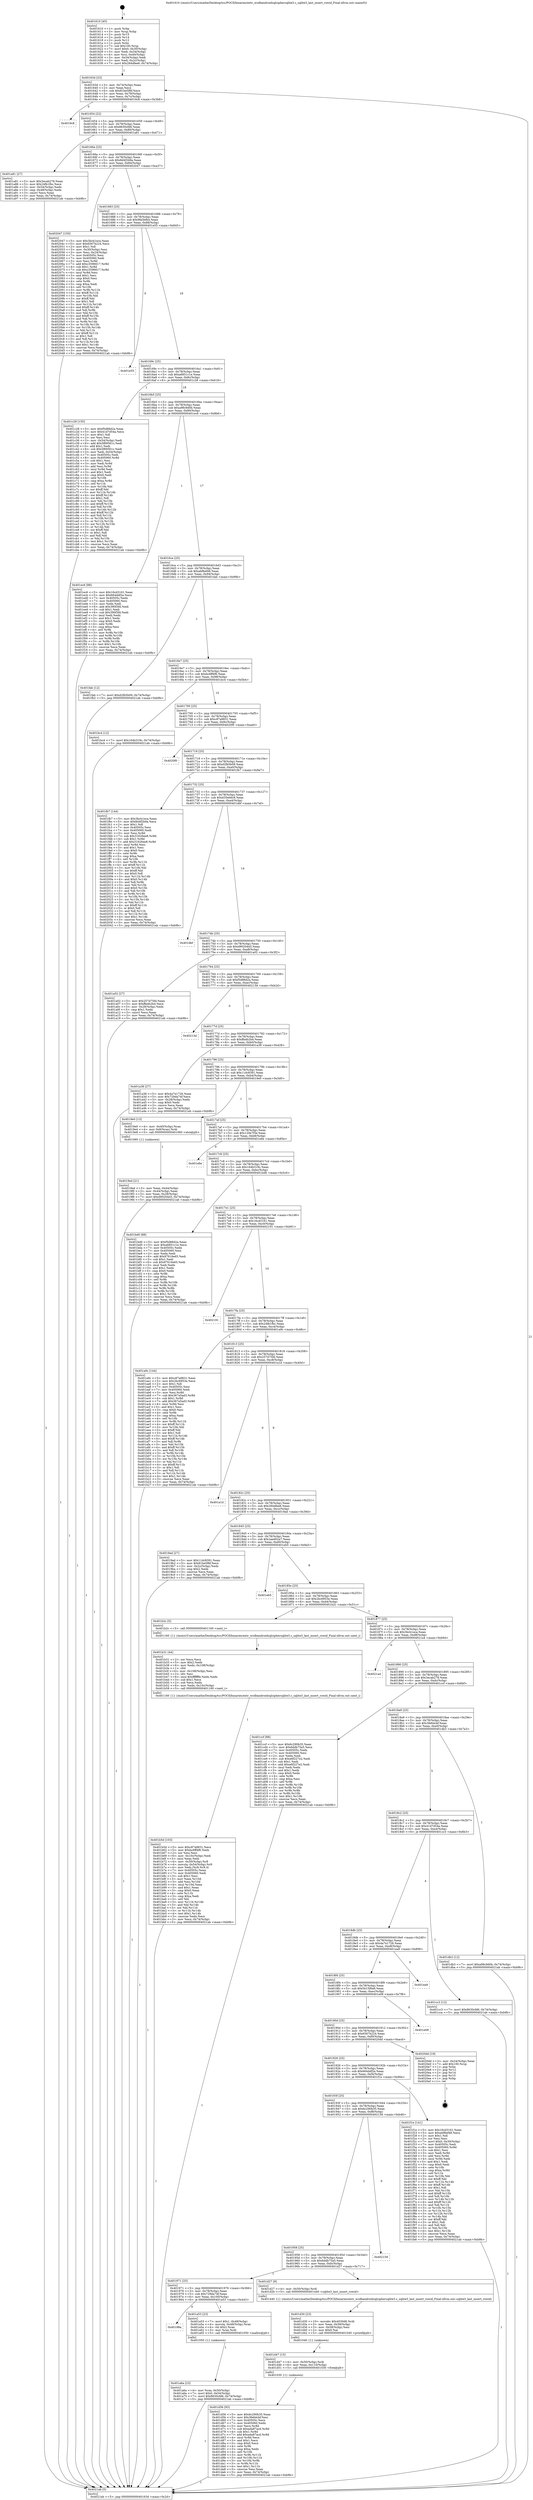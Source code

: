digraph "0x401610" {
  label = "0x401610 (/mnt/c/Users/mathe/Desktop/tcc/POCII/binaries/extr_wcdbandroidsqlciphersqlite3.c_sqlite3_last_insert_rowid_Final-ollvm.out::main(0))"
  labelloc = "t"
  node[shape=record]

  Entry [label="",width=0.3,height=0.3,shape=circle,fillcolor=black,style=filled]
  "0x40163d" [label="{
     0x40163d [23]\l
     | [instrs]\l
     &nbsp;&nbsp;0x40163d \<+3\>: mov -0x74(%rbp),%eax\l
     &nbsp;&nbsp;0x401640 \<+2\>: mov %eax,%ecx\l
     &nbsp;&nbsp;0x401642 \<+6\>: sub $0x81be5f6f,%ecx\l
     &nbsp;&nbsp;0x401648 \<+3\>: mov %eax,-0x78(%rbp)\l
     &nbsp;&nbsp;0x40164b \<+3\>: mov %ecx,-0x7c(%rbp)\l
     &nbsp;&nbsp;0x40164e \<+6\>: je 00000000004019c8 \<main+0x3b8\>\l
  }"]
  "0x4019c8" [label="{
     0x4019c8\l
  }", style=dashed]
  "0x401654" [label="{
     0x401654 [22]\l
     | [instrs]\l
     &nbsp;&nbsp;0x401654 \<+5\>: jmp 0000000000401659 \<main+0x49\>\l
     &nbsp;&nbsp;0x401659 \<+3\>: mov -0x78(%rbp),%eax\l
     &nbsp;&nbsp;0x40165c \<+5\>: sub $0x8630cfd6,%eax\l
     &nbsp;&nbsp;0x401661 \<+3\>: mov %eax,-0x80(%rbp)\l
     &nbsp;&nbsp;0x401664 \<+6\>: je 0000000000401a81 \<main+0x471\>\l
  }"]
  Exit [label="",width=0.3,height=0.3,shape=circle,fillcolor=black,style=filled,peripheries=2]
  "0x401a81" [label="{
     0x401a81 [27]\l
     | [instrs]\l
     &nbsp;&nbsp;0x401a81 \<+5\>: mov $0x3ecab278,%eax\l
     &nbsp;&nbsp;0x401a86 \<+5\>: mov $0x24fb1fbc,%ecx\l
     &nbsp;&nbsp;0x401a8b \<+3\>: mov -0x54(%rbp),%edx\l
     &nbsp;&nbsp;0x401a8e \<+3\>: cmp -0x48(%rbp),%edx\l
     &nbsp;&nbsp;0x401a91 \<+3\>: cmovl %ecx,%eax\l
     &nbsp;&nbsp;0x401a94 \<+3\>: mov %eax,-0x74(%rbp)\l
     &nbsp;&nbsp;0x401a97 \<+5\>: jmp 00000000004021ab \<main+0xb9b\>\l
  }"]
  "0x40166a" [label="{
     0x40166a [25]\l
     | [instrs]\l
     &nbsp;&nbsp;0x40166a \<+5\>: jmp 000000000040166f \<main+0x5f\>\l
     &nbsp;&nbsp;0x40166f \<+3\>: mov -0x78(%rbp),%eax\l
     &nbsp;&nbsp;0x401672 \<+5\>: sub $0x8d4f2b9a,%eax\l
     &nbsp;&nbsp;0x401677 \<+6\>: mov %eax,-0x84(%rbp)\l
     &nbsp;&nbsp;0x40167d \<+6\>: je 0000000000402047 \<main+0xa37\>\l
  }"]
  "0x401d56" [label="{
     0x401d56 [93]\l
     | [instrs]\l
     &nbsp;&nbsp;0x401d56 \<+5\>: mov $0x6c290b35,%eax\l
     &nbsp;&nbsp;0x401d5b \<+5\>: mov $0x3fe6dcbf,%esi\l
     &nbsp;&nbsp;0x401d60 \<+7\>: mov 0x40505c,%ecx\l
     &nbsp;&nbsp;0x401d67 \<+7\>: mov 0x405060,%edx\l
     &nbsp;&nbsp;0x401d6e \<+3\>: mov %ecx,%r8d\l
     &nbsp;&nbsp;0x401d71 \<+7\>: sub $0xada87acd,%r8d\l
     &nbsp;&nbsp;0x401d78 \<+4\>: sub $0x1,%r8d\l
     &nbsp;&nbsp;0x401d7c \<+7\>: add $0xada87acd,%r8d\l
     &nbsp;&nbsp;0x401d83 \<+4\>: imul %r8d,%ecx\l
     &nbsp;&nbsp;0x401d87 \<+3\>: and $0x1,%ecx\l
     &nbsp;&nbsp;0x401d8a \<+3\>: cmp $0x0,%ecx\l
     &nbsp;&nbsp;0x401d8d \<+4\>: sete %r9b\l
     &nbsp;&nbsp;0x401d91 \<+3\>: cmp $0xa,%edx\l
     &nbsp;&nbsp;0x401d94 \<+4\>: setl %r10b\l
     &nbsp;&nbsp;0x401d98 \<+3\>: mov %r9b,%r11b\l
     &nbsp;&nbsp;0x401d9b \<+3\>: and %r10b,%r11b\l
     &nbsp;&nbsp;0x401d9e \<+3\>: xor %r10b,%r9b\l
     &nbsp;&nbsp;0x401da1 \<+3\>: or %r9b,%r11b\l
     &nbsp;&nbsp;0x401da4 \<+4\>: test $0x1,%r11b\l
     &nbsp;&nbsp;0x401da8 \<+3\>: cmovne %esi,%eax\l
     &nbsp;&nbsp;0x401dab \<+3\>: mov %eax,-0x74(%rbp)\l
     &nbsp;&nbsp;0x401dae \<+5\>: jmp 00000000004021ab \<main+0xb9b\>\l
  }"]
  "0x402047" [label="{
     0x402047 [150]\l
     | [instrs]\l
     &nbsp;&nbsp;0x402047 \<+5\>: mov $0x3bcb1eca,%eax\l
     &nbsp;&nbsp;0x40204c \<+5\>: mov $0x6567b224,%ecx\l
     &nbsp;&nbsp;0x402051 \<+2\>: mov $0x1,%dl\l
     &nbsp;&nbsp;0x402053 \<+3\>: mov -0x30(%rbp),%esi\l
     &nbsp;&nbsp;0x402056 \<+3\>: mov %esi,-0x24(%rbp)\l
     &nbsp;&nbsp;0x402059 \<+7\>: mov 0x40505c,%esi\l
     &nbsp;&nbsp;0x402060 \<+7\>: mov 0x405060,%edi\l
     &nbsp;&nbsp;0x402067 \<+3\>: mov %esi,%r8d\l
     &nbsp;&nbsp;0x40206a \<+7\>: add $0xc3596617,%r8d\l
     &nbsp;&nbsp;0x402071 \<+4\>: sub $0x1,%r8d\l
     &nbsp;&nbsp;0x402075 \<+7\>: sub $0xc3596617,%r8d\l
     &nbsp;&nbsp;0x40207c \<+4\>: imul %r8d,%esi\l
     &nbsp;&nbsp;0x402080 \<+3\>: and $0x1,%esi\l
     &nbsp;&nbsp;0x402083 \<+3\>: cmp $0x0,%esi\l
     &nbsp;&nbsp;0x402086 \<+4\>: sete %r9b\l
     &nbsp;&nbsp;0x40208a \<+3\>: cmp $0xa,%edi\l
     &nbsp;&nbsp;0x40208d \<+4\>: setl %r10b\l
     &nbsp;&nbsp;0x402091 \<+3\>: mov %r9b,%r11b\l
     &nbsp;&nbsp;0x402094 \<+4\>: xor $0xff,%r11b\l
     &nbsp;&nbsp;0x402098 \<+3\>: mov %r10b,%bl\l
     &nbsp;&nbsp;0x40209b \<+3\>: xor $0xff,%bl\l
     &nbsp;&nbsp;0x40209e \<+3\>: xor $0x1,%dl\l
     &nbsp;&nbsp;0x4020a1 \<+3\>: mov %r11b,%r14b\l
     &nbsp;&nbsp;0x4020a4 \<+4\>: and $0xff,%r14b\l
     &nbsp;&nbsp;0x4020a8 \<+3\>: and %dl,%r9b\l
     &nbsp;&nbsp;0x4020ab \<+3\>: mov %bl,%r15b\l
     &nbsp;&nbsp;0x4020ae \<+4\>: and $0xff,%r15b\l
     &nbsp;&nbsp;0x4020b2 \<+3\>: and %dl,%r10b\l
     &nbsp;&nbsp;0x4020b5 \<+3\>: or %r9b,%r14b\l
     &nbsp;&nbsp;0x4020b8 \<+3\>: or %r10b,%r15b\l
     &nbsp;&nbsp;0x4020bb \<+3\>: xor %r15b,%r14b\l
     &nbsp;&nbsp;0x4020be \<+3\>: or %bl,%r11b\l
     &nbsp;&nbsp;0x4020c1 \<+4\>: xor $0xff,%r11b\l
     &nbsp;&nbsp;0x4020c5 \<+3\>: or $0x1,%dl\l
     &nbsp;&nbsp;0x4020c8 \<+3\>: and %dl,%r11b\l
     &nbsp;&nbsp;0x4020cb \<+3\>: or %r11b,%r14b\l
     &nbsp;&nbsp;0x4020ce \<+4\>: test $0x1,%r14b\l
     &nbsp;&nbsp;0x4020d2 \<+3\>: cmovne %ecx,%eax\l
     &nbsp;&nbsp;0x4020d5 \<+3\>: mov %eax,-0x74(%rbp)\l
     &nbsp;&nbsp;0x4020d8 \<+5\>: jmp 00000000004021ab \<main+0xb9b\>\l
  }"]
  "0x401683" [label="{
     0x401683 [25]\l
     | [instrs]\l
     &nbsp;&nbsp;0x401683 \<+5\>: jmp 0000000000401688 \<main+0x78\>\l
     &nbsp;&nbsp;0x401688 \<+3\>: mov -0x78(%rbp),%eax\l
     &nbsp;&nbsp;0x40168b \<+5\>: sub $0x9fa5bfb4,%eax\l
     &nbsp;&nbsp;0x401690 \<+6\>: mov %eax,-0x88(%rbp)\l
     &nbsp;&nbsp;0x401696 \<+6\>: je 0000000000401e55 \<main+0x845\>\l
  }"]
  "0x401d47" [label="{
     0x401d47 [15]\l
     | [instrs]\l
     &nbsp;&nbsp;0x401d47 \<+4\>: mov -0x50(%rbp),%rdi\l
     &nbsp;&nbsp;0x401d4b \<+6\>: mov %eax,-0x110(%rbp)\l
     &nbsp;&nbsp;0x401d51 \<+5\>: call 0000000000401030 \<free@plt\>\l
     | [calls]\l
     &nbsp;&nbsp;0x401030 \{1\} (unknown)\l
  }"]
  "0x401e55" [label="{
     0x401e55\l
  }", style=dashed]
  "0x40169c" [label="{
     0x40169c [25]\l
     | [instrs]\l
     &nbsp;&nbsp;0x40169c \<+5\>: jmp 00000000004016a1 \<main+0x91\>\l
     &nbsp;&nbsp;0x4016a1 \<+3\>: mov -0x78(%rbp),%eax\l
     &nbsp;&nbsp;0x4016a4 \<+5\>: sub $0xa6851c1e,%eax\l
     &nbsp;&nbsp;0x4016a9 \<+6\>: mov %eax,-0x8c(%rbp)\l
     &nbsp;&nbsp;0x4016af \<+6\>: je 0000000000401c28 \<main+0x618\>\l
  }"]
  "0x401d30" [label="{
     0x401d30 [23]\l
     | [instrs]\l
     &nbsp;&nbsp;0x401d30 \<+10\>: movabs $0x4030d6,%rdi\l
     &nbsp;&nbsp;0x401d3a \<+3\>: mov %eax,-0x58(%rbp)\l
     &nbsp;&nbsp;0x401d3d \<+3\>: mov -0x58(%rbp),%esi\l
     &nbsp;&nbsp;0x401d40 \<+2\>: mov $0x0,%al\l
     &nbsp;&nbsp;0x401d42 \<+5\>: call 0000000000401040 \<printf@plt\>\l
     | [calls]\l
     &nbsp;&nbsp;0x401040 \{1\} (unknown)\l
  }"]
  "0x401c28" [label="{
     0x401c28 [155]\l
     | [instrs]\l
     &nbsp;&nbsp;0x401c28 \<+5\>: mov $0xf5d88d2a,%eax\l
     &nbsp;&nbsp;0x401c2d \<+5\>: mov $0x41d7d54a,%ecx\l
     &nbsp;&nbsp;0x401c32 \<+2\>: mov $0x1,%dl\l
     &nbsp;&nbsp;0x401c34 \<+2\>: xor %esi,%esi\l
     &nbsp;&nbsp;0x401c36 \<+3\>: mov -0x54(%rbp),%edi\l
     &nbsp;&nbsp;0x401c39 \<+6\>: add $0x5f69561c,%edi\l
     &nbsp;&nbsp;0x401c3f \<+3\>: add $0x1,%edi\l
     &nbsp;&nbsp;0x401c42 \<+6\>: sub $0x5f69561c,%edi\l
     &nbsp;&nbsp;0x401c48 \<+3\>: mov %edi,-0x54(%rbp)\l
     &nbsp;&nbsp;0x401c4b \<+7\>: mov 0x40505c,%edi\l
     &nbsp;&nbsp;0x401c52 \<+8\>: mov 0x405060,%r8d\l
     &nbsp;&nbsp;0x401c5a \<+3\>: sub $0x1,%esi\l
     &nbsp;&nbsp;0x401c5d \<+3\>: mov %edi,%r9d\l
     &nbsp;&nbsp;0x401c60 \<+3\>: add %esi,%r9d\l
     &nbsp;&nbsp;0x401c63 \<+4\>: imul %r9d,%edi\l
     &nbsp;&nbsp;0x401c67 \<+3\>: and $0x1,%edi\l
     &nbsp;&nbsp;0x401c6a \<+3\>: cmp $0x0,%edi\l
     &nbsp;&nbsp;0x401c6d \<+4\>: sete %r10b\l
     &nbsp;&nbsp;0x401c71 \<+4\>: cmp $0xa,%r8d\l
     &nbsp;&nbsp;0x401c75 \<+4\>: setl %r11b\l
     &nbsp;&nbsp;0x401c79 \<+3\>: mov %r10b,%bl\l
     &nbsp;&nbsp;0x401c7c \<+3\>: xor $0xff,%bl\l
     &nbsp;&nbsp;0x401c7f \<+3\>: mov %r11b,%r14b\l
     &nbsp;&nbsp;0x401c82 \<+4\>: xor $0xff,%r14b\l
     &nbsp;&nbsp;0x401c86 \<+3\>: xor $0x1,%dl\l
     &nbsp;&nbsp;0x401c89 \<+3\>: mov %bl,%r15b\l
     &nbsp;&nbsp;0x401c8c \<+4\>: and $0xff,%r15b\l
     &nbsp;&nbsp;0x401c90 \<+3\>: and %dl,%r10b\l
     &nbsp;&nbsp;0x401c93 \<+3\>: mov %r14b,%r12b\l
     &nbsp;&nbsp;0x401c96 \<+4\>: and $0xff,%r12b\l
     &nbsp;&nbsp;0x401c9a \<+3\>: and %dl,%r11b\l
     &nbsp;&nbsp;0x401c9d \<+3\>: or %r10b,%r15b\l
     &nbsp;&nbsp;0x401ca0 \<+3\>: or %r11b,%r12b\l
     &nbsp;&nbsp;0x401ca3 \<+3\>: xor %r12b,%r15b\l
     &nbsp;&nbsp;0x401ca6 \<+3\>: or %r14b,%bl\l
     &nbsp;&nbsp;0x401ca9 \<+3\>: xor $0xff,%bl\l
     &nbsp;&nbsp;0x401cac \<+3\>: or $0x1,%dl\l
     &nbsp;&nbsp;0x401caf \<+2\>: and %dl,%bl\l
     &nbsp;&nbsp;0x401cb1 \<+3\>: or %bl,%r15b\l
     &nbsp;&nbsp;0x401cb4 \<+4\>: test $0x1,%r15b\l
     &nbsp;&nbsp;0x401cb8 \<+3\>: cmovne %ecx,%eax\l
     &nbsp;&nbsp;0x401cbb \<+3\>: mov %eax,-0x74(%rbp)\l
     &nbsp;&nbsp;0x401cbe \<+5\>: jmp 00000000004021ab \<main+0xb9b\>\l
  }"]
  "0x4016b5" [label="{
     0x4016b5 [25]\l
     | [instrs]\l
     &nbsp;&nbsp;0x4016b5 \<+5\>: jmp 00000000004016ba \<main+0xaa\>\l
     &nbsp;&nbsp;0x4016ba \<+3\>: mov -0x78(%rbp),%eax\l
     &nbsp;&nbsp;0x4016bd \<+5\>: sub $0xa98c9d0b,%eax\l
     &nbsp;&nbsp;0x4016c2 \<+6\>: mov %eax,-0x90(%rbp)\l
     &nbsp;&nbsp;0x4016c8 \<+6\>: je 0000000000401ec6 \<main+0x8b6\>\l
  }"]
  "0x401b5d" [label="{
     0x401b5d [103]\l
     | [instrs]\l
     &nbsp;&nbsp;0x401b5d \<+5\>: mov $0xc87a9831,%ecx\l
     &nbsp;&nbsp;0x401b62 \<+5\>: mov $0xbc6ff4f6,%edx\l
     &nbsp;&nbsp;0x401b67 \<+2\>: xor %esi,%esi\l
     &nbsp;&nbsp;0x401b69 \<+6\>: mov -0x10c(%rbp),%edi\l
     &nbsp;&nbsp;0x401b6f \<+3\>: imul %eax,%edi\l
     &nbsp;&nbsp;0x401b72 \<+4\>: mov -0x50(%rbp),%r8\l
     &nbsp;&nbsp;0x401b76 \<+4\>: movslq -0x54(%rbp),%r9\l
     &nbsp;&nbsp;0x401b7a \<+4\>: mov %edi,(%r8,%r9,4)\l
     &nbsp;&nbsp;0x401b7e \<+7\>: mov 0x40505c,%eax\l
     &nbsp;&nbsp;0x401b85 \<+7\>: mov 0x405060,%edi\l
     &nbsp;&nbsp;0x401b8c \<+3\>: sub $0x1,%esi\l
     &nbsp;&nbsp;0x401b8f \<+3\>: mov %eax,%r10d\l
     &nbsp;&nbsp;0x401b92 \<+3\>: add %esi,%r10d\l
     &nbsp;&nbsp;0x401b95 \<+4\>: imul %r10d,%eax\l
     &nbsp;&nbsp;0x401b99 \<+3\>: and $0x1,%eax\l
     &nbsp;&nbsp;0x401b9c \<+3\>: cmp $0x0,%eax\l
     &nbsp;&nbsp;0x401b9f \<+4\>: sete %r11b\l
     &nbsp;&nbsp;0x401ba3 \<+3\>: cmp $0xa,%edi\l
     &nbsp;&nbsp;0x401ba6 \<+3\>: setl %bl\l
     &nbsp;&nbsp;0x401ba9 \<+3\>: mov %r11b,%r14b\l
     &nbsp;&nbsp;0x401bac \<+3\>: and %bl,%r14b\l
     &nbsp;&nbsp;0x401baf \<+3\>: xor %bl,%r11b\l
     &nbsp;&nbsp;0x401bb2 \<+3\>: or %r11b,%r14b\l
     &nbsp;&nbsp;0x401bb5 \<+4\>: test $0x1,%r14b\l
     &nbsp;&nbsp;0x401bb9 \<+3\>: cmovne %edx,%ecx\l
     &nbsp;&nbsp;0x401bbc \<+3\>: mov %ecx,-0x74(%rbp)\l
     &nbsp;&nbsp;0x401bbf \<+5\>: jmp 00000000004021ab \<main+0xb9b\>\l
  }"]
  "0x401ec6" [label="{
     0x401ec6 [88]\l
     | [instrs]\l
     &nbsp;&nbsp;0x401ec6 \<+5\>: mov $0x16cd3161,%eax\l
     &nbsp;&nbsp;0x401ecb \<+5\>: mov $0x664ddf2e,%ecx\l
     &nbsp;&nbsp;0x401ed0 \<+7\>: mov 0x40505c,%edx\l
     &nbsp;&nbsp;0x401ed7 \<+7\>: mov 0x405060,%esi\l
     &nbsp;&nbsp;0x401ede \<+2\>: mov %edx,%edi\l
     &nbsp;&nbsp;0x401ee0 \<+6\>: add $0x390f3fd,%edi\l
     &nbsp;&nbsp;0x401ee6 \<+3\>: sub $0x1,%edi\l
     &nbsp;&nbsp;0x401ee9 \<+6\>: sub $0x390f3fd,%edi\l
     &nbsp;&nbsp;0x401eef \<+3\>: imul %edi,%edx\l
     &nbsp;&nbsp;0x401ef2 \<+3\>: and $0x1,%edx\l
     &nbsp;&nbsp;0x401ef5 \<+3\>: cmp $0x0,%edx\l
     &nbsp;&nbsp;0x401ef8 \<+4\>: sete %r8b\l
     &nbsp;&nbsp;0x401efc \<+3\>: cmp $0xa,%esi\l
     &nbsp;&nbsp;0x401eff \<+4\>: setl %r9b\l
     &nbsp;&nbsp;0x401f03 \<+3\>: mov %r8b,%r10b\l
     &nbsp;&nbsp;0x401f06 \<+3\>: and %r9b,%r10b\l
     &nbsp;&nbsp;0x401f09 \<+3\>: xor %r9b,%r8b\l
     &nbsp;&nbsp;0x401f0c \<+3\>: or %r8b,%r10b\l
     &nbsp;&nbsp;0x401f0f \<+4\>: test $0x1,%r10b\l
     &nbsp;&nbsp;0x401f13 \<+3\>: cmovne %ecx,%eax\l
     &nbsp;&nbsp;0x401f16 \<+3\>: mov %eax,-0x74(%rbp)\l
     &nbsp;&nbsp;0x401f19 \<+5\>: jmp 00000000004021ab \<main+0xb9b\>\l
  }"]
  "0x4016ce" [label="{
     0x4016ce [25]\l
     | [instrs]\l
     &nbsp;&nbsp;0x4016ce \<+5\>: jmp 00000000004016d3 \<main+0xc3\>\l
     &nbsp;&nbsp;0x4016d3 \<+3\>: mov -0x78(%rbp),%eax\l
     &nbsp;&nbsp;0x4016d6 \<+5\>: sub $0xabf6ef48,%eax\l
     &nbsp;&nbsp;0x4016db \<+6\>: mov %eax,-0x94(%rbp)\l
     &nbsp;&nbsp;0x4016e1 \<+6\>: je 0000000000401fab \<main+0x99b\>\l
  }"]
  "0x401b31" [label="{
     0x401b31 [44]\l
     | [instrs]\l
     &nbsp;&nbsp;0x401b31 \<+2\>: xor %ecx,%ecx\l
     &nbsp;&nbsp;0x401b33 \<+5\>: mov $0x2,%edx\l
     &nbsp;&nbsp;0x401b38 \<+6\>: mov %edx,-0x108(%rbp)\l
     &nbsp;&nbsp;0x401b3e \<+1\>: cltd\l
     &nbsp;&nbsp;0x401b3f \<+6\>: mov -0x108(%rbp),%esi\l
     &nbsp;&nbsp;0x401b45 \<+2\>: idiv %esi\l
     &nbsp;&nbsp;0x401b47 \<+6\>: imul $0xfffffffe,%edx,%edx\l
     &nbsp;&nbsp;0x401b4d \<+3\>: sub $0x1,%ecx\l
     &nbsp;&nbsp;0x401b50 \<+2\>: sub %ecx,%edx\l
     &nbsp;&nbsp;0x401b52 \<+6\>: mov %edx,-0x10c(%rbp)\l
     &nbsp;&nbsp;0x401b58 \<+5\>: call 0000000000401160 \<next_i\>\l
     | [calls]\l
     &nbsp;&nbsp;0x401160 \{1\} (/mnt/c/Users/mathe/Desktop/tcc/POCII/binaries/extr_wcdbandroidsqlciphersqlite3.c_sqlite3_last_insert_rowid_Final-ollvm.out::next_i)\l
  }"]
  "0x401fab" [label="{
     0x401fab [12]\l
     | [instrs]\l
     &nbsp;&nbsp;0x401fab \<+7\>: movl $0xd2fb5b09,-0x74(%rbp)\l
     &nbsp;&nbsp;0x401fb2 \<+5\>: jmp 00000000004021ab \<main+0xb9b\>\l
  }"]
  "0x4016e7" [label="{
     0x4016e7 [25]\l
     | [instrs]\l
     &nbsp;&nbsp;0x4016e7 \<+5\>: jmp 00000000004016ec \<main+0xdc\>\l
     &nbsp;&nbsp;0x4016ec \<+3\>: mov -0x78(%rbp),%eax\l
     &nbsp;&nbsp;0x4016ef \<+5\>: sub $0xbc6ff4f6,%eax\l
     &nbsp;&nbsp;0x4016f4 \<+6\>: mov %eax,-0x98(%rbp)\l
     &nbsp;&nbsp;0x4016fa \<+6\>: je 0000000000401bc4 \<main+0x5b4\>\l
  }"]
  "0x401a6a" [label="{
     0x401a6a [23]\l
     | [instrs]\l
     &nbsp;&nbsp;0x401a6a \<+4\>: mov %rax,-0x50(%rbp)\l
     &nbsp;&nbsp;0x401a6e \<+7\>: movl $0x0,-0x54(%rbp)\l
     &nbsp;&nbsp;0x401a75 \<+7\>: movl $0x8630cfd6,-0x74(%rbp)\l
     &nbsp;&nbsp;0x401a7c \<+5\>: jmp 00000000004021ab \<main+0xb9b\>\l
  }"]
  "0x401bc4" [label="{
     0x401bc4 [12]\l
     | [instrs]\l
     &nbsp;&nbsp;0x401bc4 \<+7\>: movl $0x164b319c,-0x74(%rbp)\l
     &nbsp;&nbsp;0x401bcb \<+5\>: jmp 00000000004021ab \<main+0xb9b\>\l
  }"]
  "0x401700" [label="{
     0x401700 [25]\l
     | [instrs]\l
     &nbsp;&nbsp;0x401700 \<+5\>: jmp 0000000000401705 \<main+0xf5\>\l
     &nbsp;&nbsp;0x401705 \<+3\>: mov -0x78(%rbp),%eax\l
     &nbsp;&nbsp;0x401708 \<+5\>: sub $0xc87a9831,%eax\l
     &nbsp;&nbsp;0x40170d \<+6\>: mov %eax,-0x9c(%rbp)\l
     &nbsp;&nbsp;0x401713 \<+6\>: je 00000000004020f0 \<main+0xae0\>\l
  }"]
  "0x40198a" [label="{
     0x40198a\l
  }", style=dashed]
  "0x4020f0" [label="{
     0x4020f0\l
  }", style=dashed]
  "0x401719" [label="{
     0x401719 [25]\l
     | [instrs]\l
     &nbsp;&nbsp;0x401719 \<+5\>: jmp 000000000040171e \<main+0x10e\>\l
     &nbsp;&nbsp;0x40171e \<+3\>: mov -0x78(%rbp),%eax\l
     &nbsp;&nbsp;0x401721 \<+5\>: sub $0xd2fb5b09,%eax\l
     &nbsp;&nbsp;0x401726 \<+6\>: mov %eax,-0xa0(%rbp)\l
     &nbsp;&nbsp;0x40172c \<+6\>: je 0000000000401fb7 \<main+0x9a7\>\l
  }"]
  "0x401a53" [label="{
     0x401a53 [23]\l
     | [instrs]\l
     &nbsp;&nbsp;0x401a53 \<+7\>: movl $0x1,-0x48(%rbp)\l
     &nbsp;&nbsp;0x401a5a \<+4\>: movslq -0x48(%rbp),%rax\l
     &nbsp;&nbsp;0x401a5e \<+4\>: shl $0x2,%rax\l
     &nbsp;&nbsp;0x401a62 \<+3\>: mov %rax,%rdi\l
     &nbsp;&nbsp;0x401a65 \<+5\>: call 0000000000401050 \<malloc@plt\>\l
     | [calls]\l
     &nbsp;&nbsp;0x401050 \{1\} (unknown)\l
  }"]
  "0x401fb7" [label="{
     0x401fb7 [144]\l
     | [instrs]\l
     &nbsp;&nbsp;0x401fb7 \<+5\>: mov $0x3bcb1eca,%eax\l
     &nbsp;&nbsp;0x401fbc \<+5\>: mov $0x8d4f2b9a,%ecx\l
     &nbsp;&nbsp;0x401fc1 \<+2\>: mov $0x1,%dl\l
     &nbsp;&nbsp;0x401fc3 \<+7\>: mov 0x40505c,%esi\l
     &nbsp;&nbsp;0x401fca \<+7\>: mov 0x405060,%edi\l
     &nbsp;&nbsp;0x401fd1 \<+3\>: mov %esi,%r8d\l
     &nbsp;&nbsp;0x401fd4 \<+7\>: sub $0x31626ee8,%r8d\l
     &nbsp;&nbsp;0x401fdb \<+4\>: sub $0x1,%r8d\l
     &nbsp;&nbsp;0x401fdf \<+7\>: add $0x31626ee8,%r8d\l
     &nbsp;&nbsp;0x401fe6 \<+4\>: imul %r8d,%esi\l
     &nbsp;&nbsp;0x401fea \<+3\>: and $0x1,%esi\l
     &nbsp;&nbsp;0x401fed \<+3\>: cmp $0x0,%esi\l
     &nbsp;&nbsp;0x401ff0 \<+4\>: sete %r9b\l
     &nbsp;&nbsp;0x401ff4 \<+3\>: cmp $0xa,%edi\l
     &nbsp;&nbsp;0x401ff7 \<+4\>: setl %r10b\l
     &nbsp;&nbsp;0x401ffb \<+3\>: mov %r9b,%r11b\l
     &nbsp;&nbsp;0x401ffe \<+4\>: xor $0xff,%r11b\l
     &nbsp;&nbsp;0x402002 \<+3\>: mov %r10b,%bl\l
     &nbsp;&nbsp;0x402005 \<+3\>: xor $0xff,%bl\l
     &nbsp;&nbsp;0x402008 \<+3\>: xor $0x0,%dl\l
     &nbsp;&nbsp;0x40200b \<+3\>: mov %r11b,%r14b\l
     &nbsp;&nbsp;0x40200e \<+4\>: and $0x0,%r14b\l
     &nbsp;&nbsp;0x402012 \<+3\>: and %dl,%r9b\l
     &nbsp;&nbsp;0x402015 \<+3\>: mov %bl,%r15b\l
     &nbsp;&nbsp;0x402018 \<+4\>: and $0x0,%r15b\l
     &nbsp;&nbsp;0x40201c \<+3\>: and %dl,%r10b\l
     &nbsp;&nbsp;0x40201f \<+3\>: or %r9b,%r14b\l
     &nbsp;&nbsp;0x402022 \<+3\>: or %r10b,%r15b\l
     &nbsp;&nbsp;0x402025 \<+3\>: xor %r15b,%r14b\l
     &nbsp;&nbsp;0x402028 \<+3\>: or %bl,%r11b\l
     &nbsp;&nbsp;0x40202b \<+4\>: xor $0xff,%r11b\l
     &nbsp;&nbsp;0x40202f \<+3\>: or $0x0,%dl\l
     &nbsp;&nbsp;0x402032 \<+3\>: and %dl,%r11b\l
     &nbsp;&nbsp;0x402035 \<+3\>: or %r11b,%r14b\l
     &nbsp;&nbsp;0x402038 \<+4\>: test $0x1,%r14b\l
     &nbsp;&nbsp;0x40203c \<+3\>: cmovne %ecx,%eax\l
     &nbsp;&nbsp;0x40203f \<+3\>: mov %eax,-0x74(%rbp)\l
     &nbsp;&nbsp;0x402042 \<+5\>: jmp 00000000004021ab \<main+0xb9b\>\l
  }"]
  "0x401732" [label="{
     0x401732 [25]\l
     | [instrs]\l
     &nbsp;&nbsp;0x401732 \<+5\>: jmp 0000000000401737 \<main+0x127\>\l
     &nbsp;&nbsp;0x401737 \<+3\>: mov -0x78(%rbp),%eax\l
     &nbsp;&nbsp;0x40173a \<+5\>: sub $0xd35eb6c9,%eax\l
     &nbsp;&nbsp;0x40173f \<+6\>: mov %eax,-0xa4(%rbp)\l
     &nbsp;&nbsp;0x401745 \<+6\>: je 0000000000401dbf \<main+0x7af\>\l
  }"]
  "0x401971" [label="{
     0x401971 [25]\l
     | [instrs]\l
     &nbsp;&nbsp;0x401971 \<+5\>: jmp 0000000000401976 \<main+0x366\>\l
     &nbsp;&nbsp;0x401976 \<+3\>: mov -0x78(%rbp),%eax\l
     &nbsp;&nbsp;0x401979 \<+5\>: sub $0x729da74f,%eax\l
     &nbsp;&nbsp;0x40197e \<+6\>: mov %eax,-0x100(%rbp)\l
     &nbsp;&nbsp;0x401984 \<+6\>: je 0000000000401a53 \<main+0x443\>\l
  }"]
  "0x401dbf" [label="{
     0x401dbf\l
  }", style=dashed]
  "0x40174b" [label="{
     0x40174b [25]\l
     | [instrs]\l
     &nbsp;&nbsp;0x40174b \<+5\>: jmp 0000000000401750 \<main+0x140\>\l
     &nbsp;&nbsp;0x401750 \<+3\>: mov -0x78(%rbp),%eax\l
     &nbsp;&nbsp;0x401753 \<+5\>: sub $0xd90204d3,%eax\l
     &nbsp;&nbsp;0x401758 \<+6\>: mov %eax,-0xa8(%rbp)\l
     &nbsp;&nbsp;0x40175e \<+6\>: je 0000000000401a02 \<main+0x3f2\>\l
  }"]
  "0x401d27" [label="{
     0x401d27 [9]\l
     | [instrs]\l
     &nbsp;&nbsp;0x401d27 \<+4\>: mov -0x50(%rbp),%rdi\l
     &nbsp;&nbsp;0x401d2b \<+5\>: call 0000000000401440 \<sqlite3_last_insert_rowid\>\l
     | [calls]\l
     &nbsp;&nbsp;0x401440 \{1\} (/mnt/c/Users/mathe/Desktop/tcc/POCII/binaries/extr_wcdbandroidsqlciphersqlite3.c_sqlite3_last_insert_rowid_Final-ollvm.out::sqlite3_last_insert_rowid)\l
  }"]
  "0x401a02" [label="{
     0x401a02 [27]\l
     | [instrs]\l
     &nbsp;&nbsp;0x401a02 \<+5\>: mov $0x257d75fd,%eax\l
     &nbsp;&nbsp;0x401a07 \<+5\>: mov $0xffa4b2b4,%ecx\l
     &nbsp;&nbsp;0x401a0c \<+3\>: mov -0x28(%rbp),%edx\l
     &nbsp;&nbsp;0x401a0f \<+3\>: cmp $0x1,%edx\l
     &nbsp;&nbsp;0x401a12 \<+3\>: cmovl %ecx,%eax\l
     &nbsp;&nbsp;0x401a15 \<+3\>: mov %eax,-0x74(%rbp)\l
     &nbsp;&nbsp;0x401a18 \<+5\>: jmp 00000000004021ab \<main+0xb9b\>\l
  }"]
  "0x401764" [label="{
     0x401764 [25]\l
     | [instrs]\l
     &nbsp;&nbsp;0x401764 \<+5\>: jmp 0000000000401769 \<main+0x159\>\l
     &nbsp;&nbsp;0x401769 \<+3\>: mov -0x78(%rbp),%eax\l
     &nbsp;&nbsp;0x40176c \<+5\>: sub $0xf5d88d2a,%eax\l
     &nbsp;&nbsp;0x401771 \<+6\>: mov %eax,-0xac(%rbp)\l
     &nbsp;&nbsp;0x401777 \<+6\>: je 000000000040213d \<main+0xb2d\>\l
  }"]
  "0x401958" [label="{
     0x401958 [25]\l
     | [instrs]\l
     &nbsp;&nbsp;0x401958 \<+5\>: jmp 000000000040195d \<main+0x34d\>\l
     &nbsp;&nbsp;0x40195d \<+3\>: mov -0x78(%rbp),%eax\l
     &nbsp;&nbsp;0x401960 \<+5\>: sub $0x6ddb75a5,%eax\l
     &nbsp;&nbsp;0x401965 \<+6\>: mov %eax,-0xfc(%rbp)\l
     &nbsp;&nbsp;0x40196b \<+6\>: je 0000000000401d27 \<main+0x717\>\l
  }"]
  "0x40213d" [label="{
     0x40213d\l
  }", style=dashed]
  "0x40177d" [label="{
     0x40177d [25]\l
     | [instrs]\l
     &nbsp;&nbsp;0x40177d \<+5\>: jmp 0000000000401782 \<main+0x172\>\l
     &nbsp;&nbsp;0x401782 \<+3\>: mov -0x78(%rbp),%eax\l
     &nbsp;&nbsp;0x401785 \<+5\>: sub $0xffa4b2b4,%eax\l
     &nbsp;&nbsp;0x40178a \<+6\>: mov %eax,-0xb0(%rbp)\l
     &nbsp;&nbsp;0x401790 \<+6\>: je 0000000000401a38 \<main+0x428\>\l
  }"]
  "0x402156" [label="{
     0x402156\l
  }", style=dashed]
  "0x401a38" [label="{
     0x401a38 [27]\l
     | [instrs]\l
     &nbsp;&nbsp;0x401a38 \<+5\>: mov $0x4a7e1726,%eax\l
     &nbsp;&nbsp;0x401a3d \<+5\>: mov $0x729da74f,%ecx\l
     &nbsp;&nbsp;0x401a42 \<+3\>: mov -0x28(%rbp),%edx\l
     &nbsp;&nbsp;0x401a45 \<+3\>: cmp $0x0,%edx\l
     &nbsp;&nbsp;0x401a48 \<+3\>: cmove %ecx,%eax\l
     &nbsp;&nbsp;0x401a4b \<+3\>: mov %eax,-0x74(%rbp)\l
     &nbsp;&nbsp;0x401a4e \<+5\>: jmp 00000000004021ab \<main+0xb9b\>\l
  }"]
  "0x401796" [label="{
     0x401796 [25]\l
     | [instrs]\l
     &nbsp;&nbsp;0x401796 \<+5\>: jmp 000000000040179b \<main+0x18b\>\l
     &nbsp;&nbsp;0x40179b \<+3\>: mov -0x78(%rbp),%eax\l
     &nbsp;&nbsp;0x40179e \<+5\>: sub $0x11dc8391,%eax\l
     &nbsp;&nbsp;0x4017a3 \<+6\>: mov %eax,-0xb4(%rbp)\l
     &nbsp;&nbsp;0x4017a9 \<+6\>: je 00000000004019e0 \<main+0x3d0\>\l
  }"]
  "0x40193f" [label="{
     0x40193f [25]\l
     | [instrs]\l
     &nbsp;&nbsp;0x40193f \<+5\>: jmp 0000000000401944 \<main+0x334\>\l
     &nbsp;&nbsp;0x401944 \<+3\>: mov -0x78(%rbp),%eax\l
     &nbsp;&nbsp;0x401947 \<+5\>: sub $0x6c290b35,%eax\l
     &nbsp;&nbsp;0x40194c \<+6\>: mov %eax,-0xf8(%rbp)\l
     &nbsp;&nbsp;0x401952 \<+6\>: je 0000000000402156 \<main+0xb46\>\l
  }"]
  "0x4019e0" [label="{
     0x4019e0 [13]\l
     | [instrs]\l
     &nbsp;&nbsp;0x4019e0 \<+4\>: mov -0x40(%rbp),%rax\l
     &nbsp;&nbsp;0x4019e4 \<+4\>: mov 0x8(%rax),%rdi\l
     &nbsp;&nbsp;0x4019e8 \<+5\>: call 0000000000401060 \<atoi@plt\>\l
     | [calls]\l
     &nbsp;&nbsp;0x401060 \{1\} (unknown)\l
  }"]
  "0x4017af" [label="{
     0x4017af [25]\l
     | [instrs]\l
     &nbsp;&nbsp;0x4017af \<+5\>: jmp 00000000004017b4 \<main+0x1a4\>\l
     &nbsp;&nbsp;0x4017b4 \<+3\>: mov -0x78(%rbp),%eax\l
     &nbsp;&nbsp;0x4017b7 \<+5\>: sub $0x120e7f3e,%eax\l
     &nbsp;&nbsp;0x4017bc \<+6\>: mov %eax,-0xb8(%rbp)\l
     &nbsp;&nbsp;0x4017c2 \<+6\>: je 0000000000401e6e \<main+0x85e\>\l
  }"]
  "0x401f1e" [label="{
     0x401f1e [141]\l
     | [instrs]\l
     &nbsp;&nbsp;0x401f1e \<+5\>: mov $0x16cd3161,%eax\l
     &nbsp;&nbsp;0x401f23 \<+5\>: mov $0xabf6ef48,%ecx\l
     &nbsp;&nbsp;0x401f28 \<+2\>: mov $0x1,%dl\l
     &nbsp;&nbsp;0x401f2a \<+2\>: xor %esi,%esi\l
     &nbsp;&nbsp;0x401f2c \<+7\>: movl $0x0,-0x30(%rbp)\l
     &nbsp;&nbsp;0x401f33 \<+7\>: mov 0x40505c,%edi\l
     &nbsp;&nbsp;0x401f3a \<+8\>: mov 0x405060,%r8d\l
     &nbsp;&nbsp;0x401f42 \<+3\>: sub $0x1,%esi\l
     &nbsp;&nbsp;0x401f45 \<+3\>: mov %edi,%r9d\l
     &nbsp;&nbsp;0x401f48 \<+3\>: add %esi,%r9d\l
     &nbsp;&nbsp;0x401f4b \<+4\>: imul %r9d,%edi\l
     &nbsp;&nbsp;0x401f4f \<+3\>: and $0x1,%edi\l
     &nbsp;&nbsp;0x401f52 \<+3\>: cmp $0x0,%edi\l
     &nbsp;&nbsp;0x401f55 \<+4\>: sete %r10b\l
     &nbsp;&nbsp;0x401f59 \<+4\>: cmp $0xa,%r8d\l
     &nbsp;&nbsp;0x401f5d \<+4\>: setl %r11b\l
     &nbsp;&nbsp;0x401f61 \<+3\>: mov %r10b,%bl\l
     &nbsp;&nbsp;0x401f64 \<+3\>: xor $0xff,%bl\l
     &nbsp;&nbsp;0x401f67 \<+3\>: mov %r11b,%r14b\l
     &nbsp;&nbsp;0x401f6a \<+4\>: xor $0xff,%r14b\l
     &nbsp;&nbsp;0x401f6e \<+3\>: xor $0x1,%dl\l
     &nbsp;&nbsp;0x401f71 \<+3\>: mov %bl,%r15b\l
     &nbsp;&nbsp;0x401f74 \<+4\>: and $0xff,%r15b\l
     &nbsp;&nbsp;0x401f78 \<+3\>: and %dl,%r10b\l
     &nbsp;&nbsp;0x401f7b \<+3\>: mov %r14b,%r12b\l
     &nbsp;&nbsp;0x401f7e \<+4\>: and $0xff,%r12b\l
     &nbsp;&nbsp;0x401f82 \<+3\>: and %dl,%r11b\l
     &nbsp;&nbsp;0x401f85 \<+3\>: or %r10b,%r15b\l
     &nbsp;&nbsp;0x401f88 \<+3\>: or %r11b,%r12b\l
     &nbsp;&nbsp;0x401f8b \<+3\>: xor %r12b,%r15b\l
     &nbsp;&nbsp;0x401f8e \<+3\>: or %r14b,%bl\l
     &nbsp;&nbsp;0x401f91 \<+3\>: xor $0xff,%bl\l
     &nbsp;&nbsp;0x401f94 \<+3\>: or $0x1,%dl\l
     &nbsp;&nbsp;0x401f97 \<+2\>: and %dl,%bl\l
     &nbsp;&nbsp;0x401f99 \<+3\>: or %bl,%r15b\l
     &nbsp;&nbsp;0x401f9c \<+4\>: test $0x1,%r15b\l
     &nbsp;&nbsp;0x401fa0 \<+3\>: cmovne %ecx,%eax\l
     &nbsp;&nbsp;0x401fa3 \<+3\>: mov %eax,-0x74(%rbp)\l
     &nbsp;&nbsp;0x401fa6 \<+5\>: jmp 00000000004021ab \<main+0xb9b\>\l
  }"]
  "0x401e6e" [label="{
     0x401e6e\l
  }", style=dashed]
  "0x4017c8" [label="{
     0x4017c8 [25]\l
     | [instrs]\l
     &nbsp;&nbsp;0x4017c8 \<+5\>: jmp 00000000004017cd \<main+0x1bd\>\l
     &nbsp;&nbsp;0x4017cd \<+3\>: mov -0x78(%rbp),%eax\l
     &nbsp;&nbsp;0x4017d0 \<+5\>: sub $0x164b319c,%eax\l
     &nbsp;&nbsp;0x4017d5 \<+6\>: mov %eax,-0xbc(%rbp)\l
     &nbsp;&nbsp;0x4017db \<+6\>: je 0000000000401bd0 \<main+0x5c0\>\l
  }"]
  "0x401926" [label="{
     0x401926 [25]\l
     | [instrs]\l
     &nbsp;&nbsp;0x401926 \<+5\>: jmp 000000000040192b \<main+0x31b\>\l
     &nbsp;&nbsp;0x40192b \<+3\>: mov -0x78(%rbp),%eax\l
     &nbsp;&nbsp;0x40192e \<+5\>: sub $0x664ddf2e,%eax\l
     &nbsp;&nbsp;0x401933 \<+6\>: mov %eax,-0xf4(%rbp)\l
     &nbsp;&nbsp;0x401939 \<+6\>: je 0000000000401f1e \<main+0x90e\>\l
  }"]
  "0x401bd0" [label="{
     0x401bd0 [88]\l
     | [instrs]\l
     &nbsp;&nbsp;0x401bd0 \<+5\>: mov $0xf5d88d2a,%eax\l
     &nbsp;&nbsp;0x401bd5 \<+5\>: mov $0xa6851c1e,%ecx\l
     &nbsp;&nbsp;0x401bda \<+7\>: mov 0x40505c,%edx\l
     &nbsp;&nbsp;0x401be1 \<+7\>: mov 0x405060,%esi\l
     &nbsp;&nbsp;0x401be8 \<+2\>: mov %edx,%edi\l
     &nbsp;&nbsp;0x401bea \<+6\>: add $0x97616e65,%edi\l
     &nbsp;&nbsp;0x401bf0 \<+3\>: sub $0x1,%edi\l
     &nbsp;&nbsp;0x401bf3 \<+6\>: sub $0x97616e65,%edi\l
     &nbsp;&nbsp;0x401bf9 \<+3\>: imul %edi,%edx\l
     &nbsp;&nbsp;0x401bfc \<+3\>: and $0x1,%edx\l
     &nbsp;&nbsp;0x401bff \<+3\>: cmp $0x0,%edx\l
     &nbsp;&nbsp;0x401c02 \<+4\>: sete %r8b\l
     &nbsp;&nbsp;0x401c06 \<+3\>: cmp $0xa,%esi\l
     &nbsp;&nbsp;0x401c09 \<+4\>: setl %r9b\l
     &nbsp;&nbsp;0x401c0d \<+3\>: mov %r8b,%r10b\l
     &nbsp;&nbsp;0x401c10 \<+3\>: and %r9b,%r10b\l
     &nbsp;&nbsp;0x401c13 \<+3\>: xor %r9b,%r8b\l
     &nbsp;&nbsp;0x401c16 \<+3\>: or %r8b,%r10b\l
     &nbsp;&nbsp;0x401c19 \<+4\>: test $0x1,%r10b\l
     &nbsp;&nbsp;0x401c1d \<+3\>: cmovne %ecx,%eax\l
     &nbsp;&nbsp;0x401c20 \<+3\>: mov %eax,-0x74(%rbp)\l
     &nbsp;&nbsp;0x401c23 \<+5\>: jmp 00000000004021ab \<main+0xb9b\>\l
  }"]
  "0x4017e1" [label="{
     0x4017e1 [25]\l
     | [instrs]\l
     &nbsp;&nbsp;0x4017e1 \<+5\>: jmp 00000000004017e6 \<main+0x1d6\>\l
     &nbsp;&nbsp;0x4017e6 \<+3\>: mov -0x78(%rbp),%eax\l
     &nbsp;&nbsp;0x4017e9 \<+5\>: sub $0x16cd3161,%eax\l
     &nbsp;&nbsp;0x4017ee \<+6\>: mov %eax,-0xc0(%rbp)\l
     &nbsp;&nbsp;0x4017f4 \<+6\>: je 0000000000402191 \<main+0xb81\>\l
  }"]
  "0x4020dd" [label="{
     0x4020dd [19]\l
     | [instrs]\l
     &nbsp;&nbsp;0x4020dd \<+3\>: mov -0x24(%rbp),%eax\l
     &nbsp;&nbsp;0x4020e0 \<+7\>: add $0x100,%rsp\l
     &nbsp;&nbsp;0x4020e7 \<+1\>: pop %rbx\l
     &nbsp;&nbsp;0x4020e8 \<+2\>: pop %r12\l
     &nbsp;&nbsp;0x4020ea \<+2\>: pop %r14\l
     &nbsp;&nbsp;0x4020ec \<+2\>: pop %r15\l
     &nbsp;&nbsp;0x4020ee \<+1\>: pop %rbp\l
     &nbsp;&nbsp;0x4020ef \<+1\>: ret\l
  }"]
  "0x402191" [label="{
     0x402191\l
  }", style=dashed]
  "0x4017fa" [label="{
     0x4017fa [25]\l
     | [instrs]\l
     &nbsp;&nbsp;0x4017fa \<+5\>: jmp 00000000004017ff \<main+0x1ef\>\l
     &nbsp;&nbsp;0x4017ff \<+3\>: mov -0x78(%rbp),%eax\l
     &nbsp;&nbsp;0x401802 \<+5\>: sub $0x24fb1fbc,%eax\l
     &nbsp;&nbsp;0x401807 \<+6\>: mov %eax,-0xc4(%rbp)\l
     &nbsp;&nbsp;0x40180d \<+6\>: je 0000000000401a9c \<main+0x48c\>\l
  }"]
  "0x40190d" [label="{
     0x40190d [25]\l
     | [instrs]\l
     &nbsp;&nbsp;0x40190d \<+5\>: jmp 0000000000401912 \<main+0x302\>\l
     &nbsp;&nbsp;0x401912 \<+3\>: mov -0x78(%rbp),%eax\l
     &nbsp;&nbsp;0x401915 \<+5\>: sub $0x6567b224,%eax\l
     &nbsp;&nbsp;0x40191a \<+6\>: mov %eax,-0xf0(%rbp)\l
     &nbsp;&nbsp;0x401920 \<+6\>: je 00000000004020dd \<main+0xacd\>\l
  }"]
  "0x401a9c" [label="{
     0x401a9c [144]\l
     | [instrs]\l
     &nbsp;&nbsp;0x401a9c \<+5\>: mov $0xc87a9831,%eax\l
     &nbsp;&nbsp;0x401aa1 \<+5\>: mov $0x2bc6953e,%ecx\l
     &nbsp;&nbsp;0x401aa6 \<+2\>: mov $0x1,%dl\l
     &nbsp;&nbsp;0x401aa8 \<+7\>: mov 0x40505c,%esi\l
     &nbsp;&nbsp;0x401aaf \<+7\>: mov 0x405060,%edi\l
     &nbsp;&nbsp;0x401ab6 \<+3\>: mov %esi,%r8d\l
     &nbsp;&nbsp;0x401ab9 \<+7\>: sub $0x367a5ad3,%r8d\l
     &nbsp;&nbsp;0x401ac0 \<+4\>: sub $0x1,%r8d\l
     &nbsp;&nbsp;0x401ac4 \<+7\>: add $0x367a5ad3,%r8d\l
     &nbsp;&nbsp;0x401acb \<+4\>: imul %r8d,%esi\l
     &nbsp;&nbsp;0x401acf \<+3\>: and $0x1,%esi\l
     &nbsp;&nbsp;0x401ad2 \<+3\>: cmp $0x0,%esi\l
     &nbsp;&nbsp;0x401ad5 \<+4\>: sete %r9b\l
     &nbsp;&nbsp;0x401ad9 \<+3\>: cmp $0xa,%edi\l
     &nbsp;&nbsp;0x401adc \<+4\>: setl %r10b\l
     &nbsp;&nbsp;0x401ae0 \<+3\>: mov %r9b,%r11b\l
     &nbsp;&nbsp;0x401ae3 \<+4\>: xor $0xff,%r11b\l
     &nbsp;&nbsp;0x401ae7 \<+3\>: mov %r10b,%bl\l
     &nbsp;&nbsp;0x401aea \<+3\>: xor $0xff,%bl\l
     &nbsp;&nbsp;0x401aed \<+3\>: xor $0x1,%dl\l
     &nbsp;&nbsp;0x401af0 \<+3\>: mov %r11b,%r14b\l
     &nbsp;&nbsp;0x401af3 \<+4\>: and $0xff,%r14b\l
     &nbsp;&nbsp;0x401af7 \<+3\>: and %dl,%r9b\l
     &nbsp;&nbsp;0x401afa \<+3\>: mov %bl,%r15b\l
     &nbsp;&nbsp;0x401afd \<+4\>: and $0xff,%r15b\l
     &nbsp;&nbsp;0x401b01 \<+3\>: and %dl,%r10b\l
     &nbsp;&nbsp;0x401b04 \<+3\>: or %r9b,%r14b\l
     &nbsp;&nbsp;0x401b07 \<+3\>: or %r10b,%r15b\l
     &nbsp;&nbsp;0x401b0a \<+3\>: xor %r15b,%r14b\l
     &nbsp;&nbsp;0x401b0d \<+3\>: or %bl,%r11b\l
     &nbsp;&nbsp;0x401b10 \<+4\>: xor $0xff,%r11b\l
     &nbsp;&nbsp;0x401b14 \<+3\>: or $0x1,%dl\l
     &nbsp;&nbsp;0x401b17 \<+3\>: and %dl,%r11b\l
     &nbsp;&nbsp;0x401b1a \<+3\>: or %r11b,%r14b\l
     &nbsp;&nbsp;0x401b1d \<+4\>: test $0x1,%r14b\l
     &nbsp;&nbsp;0x401b21 \<+3\>: cmovne %ecx,%eax\l
     &nbsp;&nbsp;0x401b24 \<+3\>: mov %eax,-0x74(%rbp)\l
     &nbsp;&nbsp;0x401b27 \<+5\>: jmp 00000000004021ab \<main+0xb9b\>\l
  }"]
  "0x401813" [label="{
     0x401813 [25]\l
     | [instrs]\l
     &nbsp;&nbsp;0x401813 \<+5\>: jmp 0000000000401818 \<main+0x208\>\l
     &nbsp;&nbsp;0x401818 \<+3\>: mov -0x78(%rbp),%eax\l
     &nbsp;&nbsp;0x40181b \<+5\>: sub $0x257d75fd,%eax\l
     &nbsp;&nbsp;0x401820 \<+6\>: mov %eax,-0xc8(%rbp)\l
     &nbsp;&nbsp;0x401826 \<+6\>: je 0000000000401a1d \<main+0x40d\>\l
  }"]
  "0x401e08" [label="{
     0x401e08\l
  }", style=dashed]
  "0x401a1d" [label="{
     0x401a1d\l
  }", style=dashed]
  "0x40182c" [label="{
     0x40182c [25]\l
     | [instrs]\l
     &nbsp;&nbsp;0x40182c \<+5\>: jmp 0000000000401831 \<main+0x221\>\l
     &nbsp;&nbsp;0x401831 \<+3\>: mov -0x78(%rbp),%eax\l
     &nbsp;&nbsp;0x401834 \<+5\>: sub $0x284dfee6,%eax\l
     &nbsp;&nbsp;0x401839 \<+6\>: mov %eax,-0xcc(%rbp)\l
     &nbsp;&nbsp;0x40183f \<+6\>: je 00000000004019ad \<main+0x39d\>\l
  }"]
  "0x4018f4" [label="{
     0x4018f4 [25]\l
     | [instrs]\l
     &nbsp;&nbsp;0x4018f4 \<+5\>: jmp 00000000004018f9 \<main+0x2e9\>\l
     &nbsp;&nbsp;0x4018f9 \<+3\>: mov -0x78(%rbp),%eax\l
     &nbsp;&nbsp;0x4018fc \<+5\>: sub $0x5b15f6a8,%eax\l
     &nbsp;&nbsp;0x401901 \<+6\>: mov %eax,-0xec(%rbp)\l
     &nbsp;&nbsp;0x401907 \<+6\>: je 0000000000401e08 \<main+0x7f8\>\l
  }"]
  "0x4019ad" [label="{
     0x4019ad [27]\l
     | [instrs]\l
     &nbsp;&nbsp;0x4019ad \<+5\>: mov $0x11dc8391,%eax\l
     &nbsp;&nbsp;0x4019b2 \<+5\>: mov $0x81be5f6f,%ecx\l
     &nbsp;&nbsp;0x4019b7 \<+3\>: mov -0x2c(%rbp),%edx\l
     &nbsp;&nbsp;0x4019ba \<+3\>: cmp $0x2,%edx\l
     &nbsp;&nbsp;0x4019bd \<+3\>: cmovne %ecx,%eax\l
     &nbsp;&nbsp;0x4019c0 \<+3\>: mov %eax,-0x74(%rbp)\l
     &nbsp;&nbsp;0x4019c3 \<+5\>: jmp 00000000004021ab \<main+0xb9b\>\l
  }"]
  "0x401845" [label="{
     0x401845 [25]\l
     | [instrs]\l
     &nbsp;&nbsp;0x401845 \<+5\>: jmp 000000000040184a \<main+0x23a\>\l
     &nbsp;&nbsp;0x40184a \<+3\>: mov -0x78(%rbp),%eax\l
     &nbsp;&nbsp;0x40184d \<+5\>: sub $0x2aed02a7,%eax\l
     &nbsp;&nbsp;0x401852 \<+6\>: mov %eax,-0xd0(%rbp)\l
     &nbsp;&nbsp;0x401858 \<+6\>: je 0000000000401eb5 \<main+0x8a5\>\l
  }"]
  "0x4021ab" [label="{
     0x4021ab [5]\l
     | [instrs]\l
     &nbsp;&nbsp;0x4021ab \<+5\>: jmp 000000000040163d \<main+0x2d\>\l
  }"]
  "0x401610" [label="{
     0x401610 [45]\l
     | [instrs]\l
     &nbsp;&nbsp;0x401610 \<+1\>: push %rbp\l
     &nbsp;&nbsp;0x401611 \<+3\>: mov %rsp,%rbp\l
     &nbsp;&nbsp;0x401614 \<+2\>: push %r15\l
     &nbsp;&nbsp;0x401616 \<+2\>: push %r14\l
     &nbsp;&nbsp;0x401618 \<+2\>: push %r12\l
     &nbsp;&nbsp;0x40161a \<+1\>: push %rbx\l
     &nbsp;&nbsp;0x40161b \<+7\>: sub $0x100,%rsp\l
     &nbsp;&nbsp;0x401622 \<+7\>: movl $0x0,-0x30(%rbp)\l
     &nbsp;&nbsp;0x401629 \<+3\>: mov %edi,-0x34(%rbp)\l
     &nbsp;&nbsp;0x40162c \<+4\>: mov %rsi,-0x40(%rbp)\l
     &nbsp;&nbsp;0x401630 \<+3\>: mov -0x34(%rbp),%edi\l
     &nbsp;&nbsp;0x401633 \<+3\>: mov %edi,-0x2c(%rbp)\l
     &nbsp;&nbsp;0x401636 \<+7\>: movl $0x284dfee6,-0x74(%rbp)\l
  }"]
  "0x4019ed" [label="{
     0x4019ed [21]\l
     | [instrs]\l
     &nbsp;&nbsp;0x4019ed \<+3\>: mov %eax,-0x44(%rbp)\l
     &nbsp;&nbsp;0x4019f0 \<+3\>: mov -0x44(%rbp),%eax\l
     &nbsp;&nbsp;0x4019f3 \<+3\>: mov %eax,-0x28(%rbp)\l
     &nbsp;&nbsp;0x4019f6 \<+7\>: movl $0xd90204d3,-0x74(%rbp)\l
     &nbsp;&nbsp;0x4019fd \<+5\>: jmp 00000000004021ab \<main+0xb9b\>\l
  }"]
  "0x401ea9" [label="{
     0x401ea9\l
  }", style=dashed]
  "0x401eb5" [label="{
     0x401eb5\l
  }", style=dashed]
  "0x40185e" [label="{
     0x40185e [25]\l
     | [instrs]\l
     &nbsp;&nbsp;0x40185e \<+5\>: jmp 0000000000401863 \<main+0x253\>\l
     &nbsp;&nbsp;0x401863 \<+3\>: mov -0x78(%rbp),%eax\l
     &nbsp;&nbsp;0x401866 \<+5\>: sub $0x2bc6953e,%eax\l
     &nbsp;&nbsp;0x40186b \<+6\>: mov %eax,-0xd4(%rbp)\l
     &nbsp;&nbsp;0x401871 \<+6\>: je 0000000000401b2c \<main+0x51c\>\l
  }"]
  "0x4018db" [label="{
     0x4018db [25]\l
     | [instrs]\l
     &nbsp;&nbsp;0x4018db \<+5\>: jmp 00000000004018e0 \<main+0x2d0\>\l
     &nbsp;&nbsp;0x4018e0 \<+3\>: mov -0x78(%rbp),%eax\l
     &nbsp;&nbsp;0x4018e3 \<+5\>: sub $0x4a7e1726,%eax\l
     &nbsp;&nbsp;0x4018e8 \<+6\>: mov %eax,-0xe8(%rbp)\l
     &nbsp;&nbsp;0x4018ee \<+6\>: je 0000000000401ea9 \<main+0x899\>\l
  }"]
  "0x401b2c" [label="{
     0x401b2c [5]\l
     | [instrs]\l
     &nbsp;&nbsp;0x401b2c \<+5\>: call 0000000000401160 \<next_i\>\l
     | [calls]\l
     &nbsp;&nbsp;0x401160 \{1\} (/mnt/c/Users/mathe/Desktop/tcc/POCII/binaries/extr_wcdbandroidsqlciphersqlite3.c_sqlite3_last_insert_rowid_Final-ollvm.out::next_i)\l
  }"]
  "0x401877" [label="{
     0x401877 [25]\l
     | [instrs]\l
     &nbsp;&nbsp;0x401877 \<+5\>: jmp 000000000040187c \<main+0x26c\>\l
     &nbsp;&nbsp;0x40187c \<+3\>: mov -0x78(%rbp),%eax\l
     &nbsp;&nbsp;0x40187f \<+5\>: sub $0x3bcb1eca,%eax\l
     &nbsp;&nbsp;0x401884 \<+6\>: mov %eax,-0xd8(%rbp)\l
     &nbsp;&nbsp;0x40188a \<+6\>: je 00000000004021a4 \<main+0xb94\>\l
  }"]
  "0x401cc3" [label="{
     0x401cc3 [12]\l
     | [instrs]\l
     &nbsp;&nbsp;0x401cc3 \<+7\>: movl $0x8630cfd6,-0x74(%rbp)\l
     &nbsp;&nbsp;0x401cca \<+5\>: jmp 00000000004021ab \<main+0xb9b\>\l
  }"]
  "0x4021a4" [label="{
     0x4021a4\l
  }", style=dashed]
  "0x401890" [label="{
     0x401890 [25]\l
     | [instrs]\l
     &nbsp;&nbsp;0x401890 \<+5\>: jmp 0000000000401895 \<main+0x285\>\l
     &nbsp;&nbsp;0x401895 \<+3\>: mov -0x78(%rbp),%eax\l
     &nbsp;&nbsp;0x401898 \<+5\>: sub $0x3ecab278,%eax\l
     &nbsp;&nbsp;0x40189d \<+6\>: mov %eax,-0xdc(%rbp)\l
     &nbsp;&nbsp;0x4018a3 \<+6\>: je 0000000000401ccf \<main+0x6bf\>\l
  }"]
  "0x4018c2" [label="{
     0x4018c2 [25]\l
     | [instrs]\l
     &nbsp;&nbsp;0x4018c2 \<+5\>: jmp 00000000004018c7 \<main+0x2b7\>\l
     &nbsp;&nbsp;0x4018c7 \<+3\>: mov -0x78(%rbp),%eax\l
     &nbsp;&nbsp;0x4018ca \<+5\>: sub $0x41d7d54a,%eax\l
     &nbsp;&nbsp;0x4018cf \<+6\>: mov %eax,-0xe4(%rbp)\l
     &nbsp;&nbsp;0x4018d5 \<+6\>: je 0000000000401cc3 \<main+0x6b3\>\l
  }"]
  "0x401ccf" [label="{
     0x401ccf [88]\l
     | [instrs]\l
     &nbsp;&nbsp;0x401ccf \<+5\>: mov $0x6c290b35,%eax\l
     &nbsp;&nbsp;0x401cd4 \<+5\>: mov $0x6ddb75a5,%ecx\l
     &nbsp;&nbsp;0x401cd9 \<+7\>: mov 0x40505c,%edx\l
     &nbsp;&nbsp;0x401ce0 \<+7\>: mov 0x405060,%esi\l
     &nbsp;&nbsp;0x401ce7 \<+2\>: mov %edx,%edi\l
     &nbsp;&nbsp;0x401ce9 \<+6\>: sub $0xe6f227e2,%edi\l
     &nbsp;&nbsp;0x401cef \<+3\>: sub $0x1,%edi\l
     &nbsp;&nbsp;0x401cf2 \<+6\>: add $0xe6f227e2,%edi\l
     &nbsp;&nbsp;0x401cf8 \<+3\>: imul %edi,%edx\l
     &nbsp;&nbsp;0x401cfb \<+3\>: and $0x1,%edx\l
     &nbsp;&nbsp;0x401cfe \<+3\>: cmp $0x0,%edx\l
     &nbsp;&nbsp;0x401d01 \<+4\>: sete %r8b\l
     &nbsp;&nbsp;0x401d05 \<+3\>: cmp $0xa,%esi\l
     &nbsp;&nbsp;0x401d08 \<+4\>: setl %r9b\l
     &nbsp;&nbsp;0x401d0c \<+3\>: mov %r8b,%r10b\l
     &nbsp;&nbsp;0x401d0f \<+3\>: and %r9b,%r10b\l
     &nbsp;&nbsp;0x401d12 \<+3\>: xor %r9b,%r8b\l
     &nbsp;&nbsp;0x401d15 \<+3\>: or %r8b,%r10b\l
     &nbsp;&nbsp;0x401d18 \<+4\>: test $0x1,%r10b\l
     &nbsp;&nbsp;0x401d1c \<+3\>: cmovne %ecx,%eax\l
     &nbsp;&nbsp;0x401d1f \<+3\>: mov %eax,-0x74(%rbp)\l
     &nbsp;&nbsp;0x401d22 \<+5\>: jmp 00000000004021ab \<main+0xb9b\>\l
  }"]
  "0x4018a9" [label="{
     0x4018a9 [25]\l
     | [instrs]\l
     &nbsp;&nbsp;0x4018a9 \<+5\>: jmp 00000000004018ae \<main+0x29e\>\l
     &nbsp;&nbsp;0x4018ae \<+3\>: mov -0x78(%rbp),%eax\l
     &nbsp;&nbsp;0x4018b1 \<+5\>: sub $0x3fe6dcbf,%eax\l
     &nbsp;&nbsp;0x4018b6 \<+6\>: mov %eax,-0xe0(%rbp)\l
     &nbsp;&nbsp;0x4018bc \<+6\>: je 0000000000401db3 \<main+0x7a3\>\l
  }"]
  "0x401db3" [label="{
     0x401db3 [12]\l
     | [instrs]\l
     &nbsp;&nbsp;0x401db3 \<+7\>: movl $0xa98c9d0b,-0x74(%rbp)\l
     &nbsp;&nbsp;0x401dba \<+5\>: jmp 00000000004021ab \<main+0xb9b\>\l
  }"]
  Entry -> "0x401610" [label=" 1"]
  "0x40163d" -> "0x4019c8" [label=" 0"]
  "0x40163d" -> "0x401654" [label=" 22"]
  "0x4020dd" -> Exit [label=" 1"]
  "0x401654" -> "0x401a81" [label=" 2"]
  "0x401654" -> "0x40166a" [label=" 20"]
  "0x402047" -> "0x4021ab" [label=" 1"]
  "0x40166a" -> "0x402047" [label=" 1"]
  "0x40166a" -> "0x401683" [label=" 19"]
  "0x401fb7" -> "0x4021ab" [label=" 1"]
  "0x401683" -> "0x401e55" [label=" 0"]
  "0x401683" -> "0x40169c" [label=" 19"]
  "0x401fab" -> "0x4021ab" [label=" 1"]
  "0x40169c" -> "0x401c28" [label=" 1"]
  "0x40169c" -> "0x4016b5" [label=" 18"]
  "0x401f1e" -> "0x4021ab" [label=" 1"]
  "0x4016b5" -> "0x401ec6" [label=" 1"]
  "0x4016b5" -> "0x4016ce" [label=" 17"]
  "0x401ec6" -> "0x4021ab" [label=" 1"]
  "0x4016ce" -> "0x401fab" [label=" 1"]
  "0x4016ce" -> "0x4016e7" [label=" 16"]
  "0x401db3" -> "0x4021ab" [label=" 1"]
  "0x4016e7" -> "0x401bc4" [label=" 1"]
  "0x4016e7" -> "0x401700" [label=" 15"]
  "0x401d56" -> "0x4021ab" [label=" 1"]
  "0x401700" -> "0x4020f0" [label=" 0"]
  "0x401700" -> "0x401719" [label=" 15"]
  "0x401d47" -> "0x401d56" [label=" 1"]
  "0x401719" -> "0x401fb7" [label=" 1"]
  "0x401719" -> "0x401732" [label=" 14"]
  "0x401d30" -> "0x401d47" [label=" 1"]
  "0x401732" -> "0x401dbf" [label=" 0"]
  "0x401732" -> "0x40174b" [label=" 14"]
  "0x401ccf" -> "0x4021ab" [label=" 1"]
  "0x40174b" -> "0x401a02" [label=" 1"]
  "0x40174b" -> "0x401764" [label=" 13"]
  "0x401cc3" -> "0x4021ab" [label=" 1"]
  "0x401764" -> "0x40213d" [label=" 0"]
  "0x401764" -> "0x40177d" [label=" 13"]
  "0x401bd0" -> "0x4021ab" [label=" 1"]
  "0x40177d" -> "0x401a38" [label=" 1"]
  "0x40177d" -> "0x401796" [label=" 12"]
  "0x401bc4" -> "0x4021ab" [label=" 1"]
  "0x401796" -> "0x4019e0" [label=" 1"]
  "0x401796" -> "0x4017af" [label=" 11"]
  "0x401b31" -> "0x401b5d" [label=" 1"]
  "0x4017af" -> "0x401e6e" [label=" 0"]
  "0x4017af" -> "0x4017c8" [label=" 11"]
  "0x401b2c" -> "0x401b31" [label=" 1"]
  "0x4017c8" -> "0x401bd0" [label=" 1"]
  "0x4017c8" -> "0x4017e1" [label=" 10"]
  "0x401a81" -> "0x4021ab" [label=" 2"]
  "0x4017e1" -> "0x402191" [label=" 0"]
  "0x4017e1" -> "0x4017fa" [label=" 10"]
  "0x401a6a" -> "0x4021ab" [label=" 1"]
  "0x4017fa" -> "0x401a9c" [label=" 1"]
  "0x4017fa" -> "0x401813" [label=" 9"]
  "0x401971" -> "0x40198a" [label=" 0"]
  "0x401813" -> "0x401a1d" [label=" 0"]
  "0x401813" -> "0x40182c" [label=" 9"]
  "0x401971" -> "0x401a53" [label=" 1"]
  "0x40182c" -> "0x4019ad" [label=" 1"]
  "0x40182c" -> "0x401845" [label=" 8"]
  "0x4019ad" -> "0x4021ab" [label=" 1"]
  "0x401610" -> "0x40163d" [label=" 1"]
  "0x4021ab" -> "0x40163d" [label=" 21"]
  "0x4019e0" -> "0x4019ed" [label=" 1"]
  "0x4019ed" -> "0x4021ab" [label=" 1"]
  "0x401a02" -> "0x4021ab" [label=" 1"]
  "0x401a38" -> "0x4021ab" [label=" 1"]
  "0x401958" -> "0x401971" [label=" 1"]
  "0x401845" -> "0x401eb5" [label=" 0"]
  "0x401845" -> "0x40185e" [label=" 8"]
  "0x401958" -> "0x401d27" [label=" 1"]
  "0x40185e" -> "0x401b2c" [label=" 1"]
  "0x40185e" -> "0x401877" [label=" 7"]
  "0x40193f" -> "0x401958" [label=" 2"]
  "0x401877" -> "0x4021a4" [label=" 0"]
  "0x401877" -> "0x401890" [label=" 7"]
  "0x40193f" -> "0x402156" [label=" 0"]
  "0x401890" -> "0x401ccf" [label=" 1"]
  "0x401890" -> "0x4018a9" [label=" 6"]
  "0x401926" -> "0x40193f" [label=" 2"]
  "0x4018a9" -> "0x401db3" [label=" 1"]
  "0x4018a9" -> "0x4018c2" [label=" 5"]
  "0x401b5d" -> "0x4021ab" [label=" 1"]
  "0x4018c2" -> "0x401cc3" [label=" 1"]
  "0x4018c2" -> "0x4018db" [label=" 4"]
  "0x401c28" -> "0x4021ab" [label=" 1"]
  "0x4018db" -> "0x401ea9" [label=" 0"]
  "0x4018db" -> "0x4018f4" [label=" 4"]
  "0x401d27" -> "0x401d30" [label=" 1"]
  "0x4018f4" -> "0x401e08" [label=" 0"]
  "0x4018f4" -> "0x40190d" [label=" 4"]
  "0x401a53" -> "0x401a6a" [label=" 1"]
  "0x40190d" -> "0x4020dd" [label=" 1"]
  "0x40190d" -> "0x401926" [label=" 3"]
  "0x401a9c" -> "0x4021ab" [label=" 1"]
  "0x401926" -> "0x401f1e" [label=" 1"]
}
